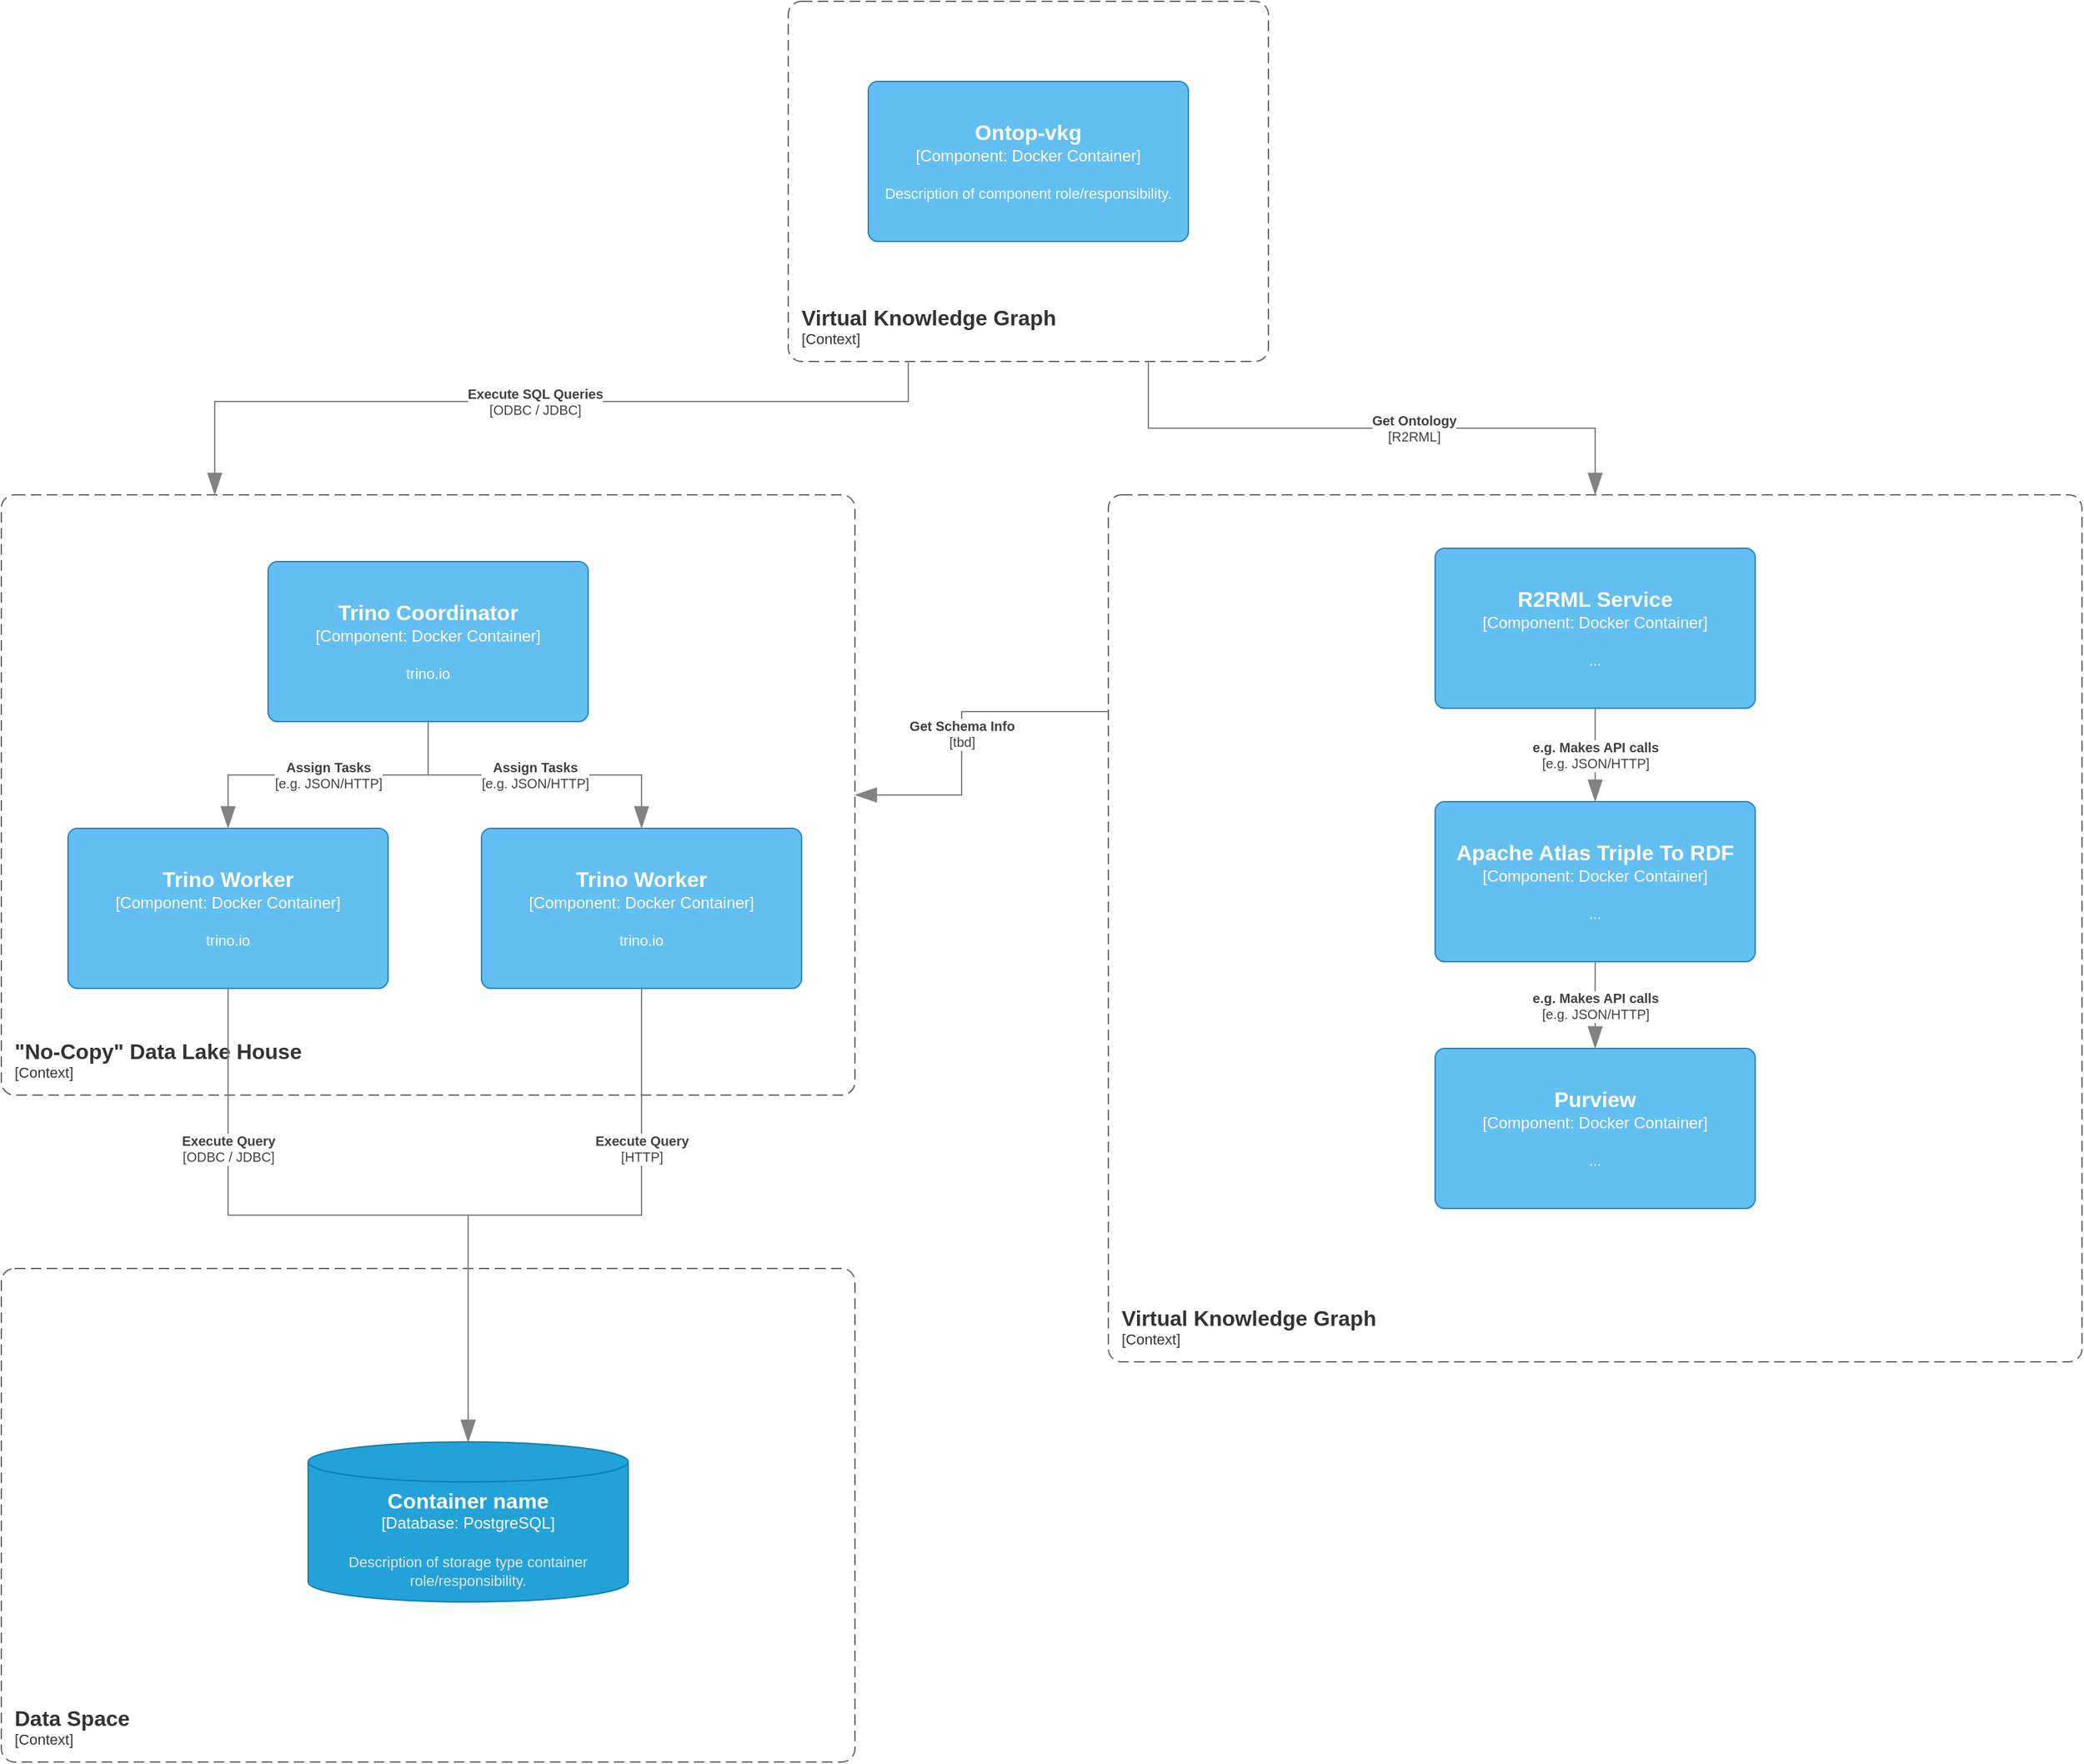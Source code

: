 <mxfile version="20.7.4" type="device" pages="2"><diagram id="5GN7uV9F2RhQoeVSGzYa" name="Logical"><mxGraphModel dx="2507" dy="1807" grid="1" gridSize="10" guides="1" tooltips="1" connect="1" arrows="1" fold="1" page="0" pageScale="1" pageWidth="827" pageHeight="1169" math="0" shadow="0"><root><mxCell id="0"/><mxCell id="1" parent="0"/><object placeholders="1" c4Name="Virtual Knowledge Graph" c4Type="ContainerScopeBoundary" c4Application="Context" label="&lt;font style=&quot;font-size: 16px&quot;&gt;&lt;b&gt;&lt;div style=&quot;text-align: left&quot;&gt;%c4Name%&lt;/div&gt;&lt;/b&gt;&lt;/font&gt;&lt;div style=&quot;text-align: left&quot;&gt;[%c4Application%]&lt;/div&gt;" id="nrZjVoUzsrjp1LHVoOgO-1"><mxCell style="rounded=1;fontSize=11;whiteSpace=wrap;html=1;dashed=1;arcSize=20;fillColor=none;strokeColor=#666666;fontColor=#333333;labelBackgroundColor=none;align=left;verticalAlign=bottom;labelBorderColor=none;spacingTop=0;spacing=10;dashPattern=8 4;metaEdit=1;rotatable=0;perimeter=rectanglePerimeter;noLabel=0;labelPadding=0;allowArrows=1;connectable=1;expand=0;recursiveResize=0;editable=1;pointerEvents=0;absoluteArcSize=1;" parent="1" vertex="1"><mxGeometry x="270" y="-20" width="360" height="270" as="geometry"/></mxCell></object><object placeholders="1" c4Name="&quot;No-Copy&quot; Data Lake House" c4Type="ContainerScopeBoundary" c4Application="Context" label="&lt;font style=&quot;font-size: 16px&quot;&gt;&lt;b&gt;&lt;div style=&quot;text-align: left&quot;&gt;%c4Name%&lt;/div&gt;&lt;/b&gt;&lt;/font&gt;&lt;div style=&quot;text-align: left&quot;&gt;[%c4Application%]&lt;/div&gt;" id="nrZjVoUzsrjp1LHVoOgO-3"><mxCell style="rounded=1;fontSize=11;whiteSpace=wrap;html=1;dashed=1;arcSize=20;fillColor=none;strokeColor=#666666;fontColor=#333333;labelBackgroundColor=none;align=left;verticalAlign=bottom;labelBorderColor=none;spacingTop=0;spacing=10;dashPattern=8 4;metaEdit=1;rotatable=0;perimeter=rectanglePerimeter;noLabel=0;labelPadding=0;allowArrows=1;connectable=1;expand=0;recursiveResize=0;editable=1;pointerEvents=0;absoluteArcSize=1;" parent="1" vertex="1"><mxGeometry x="-320" y="350" width="640" height="450" as="geometry"/></mxCell></object><object placeholders="1" c4Type="Relationship" c4Technology="ODBC / JDBC" c4Description="Execute SQL Queries" label="&lt;div style=&quot;text-align: left&quot;&gt;&lt;div style=&quot;text-align: center&quot;&gt;&lt;b&gt;%c4Description%&lt;/b&gt;&lt;/div&gt;&lt;div style=&quot;text-align: center&quot;&gt;[%c4Technology%]&lt;/div&gt;&lt;/div&gt;" id="nrZjVoUzsrjp1LHVoOgO-5"><mxCell style="endArrow=blockThin;html=1;fontSize=10;fontColor=#404040;strokeWidth=1;endFill=1;strokeColor=#828282;elbow=vertical;metaEdit=1;endSize=14;startSize=14;jumpStyle=arc;jumpSize=16;rounded=0;edgeStyle=orthogonalEdgeStyle;exitX=0.25;exitY=1;exitDx=0;exitDy=0;entryX=0.25;entryY=0;entryDx=0;entryDy=0;" parent="1" source="nrZjVoUzsrjp1LHVoOgO-1" target="nrZjVoUzsrjp1LHVoOgO-3" edge="1"><mxGeometry width="240" relative="1" as="geometry"><mxPoint x="230" y="310" as="sourcePoint"/><mxPoint x="470" y="310" as="targetPoint"/><Array as="points"><mxPoint x="360" y="280"/><mxPoint x="-160" y="280"/></Array></mxGeometry></mxCell></object><object placeholders="1" c4Name="Virtual Knowledge Graph" c4Type="ContainerScopeBoundary" c4Application="Context" label="&lt;font style=&quot;font-size: 16px&quot;&gt;&lt;b&gt;&lt;div style=&quot;text-align: left&quot;&gt;%c4Name%&lt;/div&gt;&lt;/b&gt;&lt;/font&gt;&lt;div style=&quot;text-align: left&quot;&gt;[%c4Application%]&lt;/div&gt;" id="nrZjVoUzsrjp1LHVoOgO-6"><mxCell style="rounded=1;fontSize=11;whiteSpace=wrap;html=1;dashed=1;arcSize=20;fillColor=none;strokeColor=#666666;fontColor=#333333;labelBackgroundColor=none;align=left;verticalAlign=bottom;labelBorderColor=none;spacingTop=0;spacing=10;dashPattern=8 4;metaEdit=1;rotatable=0;perimeter=rectanglePerimeter;noLabel=0;labelPadding=0;allowArrows=1;connectable=1;expand=0;recursiveResize=0;editable=1;pointerEvents=0;absoluteArcSize=1;" parent="1" vertex="1"><mxGeometry x="510" y="350" width="730" height="650" as="geometry"/></mxCell></object><object placeholders="1" c4Type="Relationship" c4Technology="R2RML" c4Description="Get Ontology" label="&lt;div style=&quot;text-align: left&quot;&gt;&lt;div style=&quot;text-align: center&quot;&gt;&lt;b&gt;%c4Description%&lt;/b&gt;&lt;/div&gt;&lt;div style=&quot;text-align: center&quot;&gt;[%c4Technology%]&lt;/div&gt;&lt;/div&gt;" id="nrZjVoUzsrjp1LHVoOgO-8"><mxCell style="endArrow=blockThin;html=1;fontSize=10;fontColor=#404040;strokeWidth=1;endFill=1;strokeColor=#828282;elbow=vertical;metaEdit=1;endSize=14;startSize=14;jumpStyle=arc;jumpSize=16;rounded=0;edgeStyle=orthogonalEdgeStyle;exitX=0.75;exitY=1;exitDx=0;exitDy=0;entryX=0.5;entryY=0;entryDx=0;entryDy=0;" parent="1" source="nrZjVoUzsrjp1LHVoOgO-1" target="nrZjVoUzsrjp1LHVoOgO-6" edge="1"><mxGeometry x="0.143" width="240" relative="1" as="geometry"><mxPoint x="660" y="260" as="sourcePoint"/><mxPoint x="900" y="260" as="targetPoint"/><mxPoint as="offset"/></mxGeometry></mxCell></object><object placeholders="1" c4Type="Relationship" c4Technology="tbd" c4Description="Get Schema Info" label="&lt;div style=&quot;text-align: left&quot;&gt;&lt;div style=&quot;text-align: center&quot;&gt;&lt;b&gt;%c4Description%&lt;/b&gt;&lt;/div&gt;&lt;div style=&quot;text-align: center&quot;&gt;[%c4Technology%]&lt;/div&gt;&lt;/div&gt;" id="nrZjVoUzsrjp1LHVoOgO-9"><mxCell style="endArrow=blockThin;html=1;fontSize=10;fontColor=#404040;strokeWidth=1;endFill=1;strokeColor=#828282;elbow=vertical;metaEdit=1;endSize=14;startSize=14;jumpStyle=arc;jumpSize=16;rounded=0;edgeStyle=orthogonalEdgeStyle;exitX=0;exitY=0.25;exitDx=0;exitDy=0;entryX=1;entryY=0.5;entryDx=0;entryDy=0;" parent="1" source="nrZjVoUzsrjp1LHVoOgO-6" target="nrZjVoUzsrjp1LHVoOgO-3" edge="1"><mxGeometry width="240" relative="1" as="geometry"><mxPoint x="320" y="420" as="sourcePoint"/><mxPoint x="560" y="420" as="targetPoint"/><Array as="points"><mxPoint x="400" y="513"/><mxPoint x="400" y="575"/></Array></mxGeometry></mxCell></object><object placeholders="1" c4Name="Ontop-vkg" c4Type="Component" c4Technology="Docker Container" c4Description="Description of component role/responsibility." label="&lt;font style=&quot;font-size: 16px&quot;&gt;&lt;b&gt;%c4Name%&lt;/b&gt;&lt;/font&gt;&lt;div&gt;[%c4Type%: %c4Technology%]&lt;/div&gt;&lt;br&gt;&lt;div&gt;&lt;font style=&quot;font-size: 11px&quot;&gt;%c4Description%&lt;/font&gt;&lt;/div&gt;" id="nrZjVoUzsrjp1LHVoOgO-10"><mxCell style="rounded=1;whiteSpace=wrap;html=1;labelBackgroundColor=none;fillColor=#63BEF2;fontColor=#ffffff;align=center;arcSize=6;strokeColor=#2086C9;metaEdit=1;resizable=0;points=[[0.25,0,0],[0.5,0,0],[0.75,0,0],[1,0.25,0],[1,0.5,0],[1,0.75,0],[0.75,1,0],[0.5,1,0],[0.25,1,0],[0,0.75,0],[0,0.5,0],[0,0.25,0]];" parent="1" vertex="1"><mxGeometry x="330" y="40" width="240" height="120" as="geometry"/></mxCell></object><object placeholders="1" c4Name="Trino Coordinator" c4Type="Component" c4Technology="Docker Container" c4Description="trino.io" label="&lt;font style=&quot;font-size: 16px&quot;&gt;&lt;b&gt;%c4Name%&lt;/b&gt;&lt;/font&gt;&lt;div&gt;[%c4Type%: %c4Technology%]&lt;/div&gt;&lt;br&gt;&lt;div&gt;&lt;font style=&quot;font-size: 11px&quot;&gt;%c4Description%&lt;/font&gt;&lt;/div&gt;" id="nrZjVoUzsrjp1LHVoOgO-11"><mxCell style="rounded=1;whiteSpace=wrap;html=1;labelBackgroundColor=none;fillColor=#63BEF2;fontColor=#ffffff;align=center;arcSize=6;strokeColor=#2086C9;metaEdit=1;resizable=0;points=[[0.25,0,0],[0.5,0,0],[0.75,0,0],[1,0.25,0],[1,0.5,0],[1,0.75,0],[0.75,1,0],[0.5,1,0],[0.25,1,0],[0,0.75,0],[0,0.5,0],[0,0.25,0]];" parent="1" vertex="1"><mxGeometry x="-120" y="400" width="240" height="120" as="geometry"/></mxCell></object><object placeholders="1" c4Name="Data Space" c4Type="ContainerScopeBoundary" c4Application="Context" label="&lt;font style=&quot;font-size: 16px&quot;&gt;&lt;b&gt;&lt;div style=&quot;text-align: left&quot;&gt;%c4Name%&lt;/div&gt;&lt;/b&gt;&lt;/font&gt;&lt;div style=&quot;text-align: left&quot;&gt;[%c4Application%]&lt;/div&gt;" id="nrZjVoUzsrjp1LHVoOgO-12"><mxCell style="rounded=1;fontSize=11;whiteSpace=wrap;html=1;dashed=1;arcSize=20;fillColor=none;strokeColor=#666666;fontColor=#333333;labelBackgroundColor=none;align=left;verticalAlign=bottom;labelBorderColor=none;spacingTop=0;spacing=10;dashPattern=8 4;metaEdit=1;rotatable=0;perimeter=rectanglePerimeter;noLabel=0;labelPadding=0;allowArrows=1;connectable=1;expand=0;recursiveResize=0;editable=1;pointerEvents=0;absoluteArcSize=1;" parent="1" vertex="1"><mxGeometry x="-320" y="930" width="640" height="370" as="geometry"/></mxCell></object><object placeholders="1" c4Type="Relationship" c4Technology="ODBC / JDBC" c4Description="Execute Query" label="&lt;div style=&quot;text-align: left&quot;&gt;&lt;div style=&quot;text-align: center&quot;&gt;&lt;b&gt;%c4Description%&lt;/b&gt;&lt;/div&gt;&lt;div style=&quot;text-align: center&quot;&gt;[%c4Technology%]&lt;/div&gt;&lt;/div&gt;" id="nrZjVoUzsrjp1LHVoOgO-15"><mxCell style="endArrow=blockThin;html=1;fontSize=10;fontColor=#404040;strokeWidth=1;endFill=1;strokeColor=#828282;elbow=vertical;metaEdit=1;endSize=14;startSize=14;jumpStyle=arc;jumpSize=16;rounded=0;edgeStyle=orthogonalEdgeStyle;entryX=0.5;entryY=0;entryDx=0;entryDy=0;entryPerimeter=0;" parent="1" source="Uy0s-S5QaO0d5QwEgt6S-1" target="vXnSaYuNn6h2_q9d64SD-1" edge="1"><mxGeometry x="-0.538" width="240" relative="1" as="geometry"><mxPoint x="-370" y="850" as="sourcePoint"/><mxPoint x="-130" y="850" as="targetPoint"/><Array as="points"/><mxPoint as="offset"/></mxGeometry></mxCell></object><object placeholders="1" c4Type="Relationship" c4Technology="HTTP" c4Description="Execute Query" label="&lt;div style=&quot;text-align: left&quot;&gt;&lt;div style=&quot;text-align: center&quot;&gt;&lt;b&gt;%c4Description%&lt;/b&gt;&lt;/div&gt;&lt;div style=&quot;text-align: center&quot;&gt;[%c4Technology%]&lt;/div&gt;&lt;/div&gt;" id="nrZjVoUzsrjp1LHVoOgO-16"><mxCell style="endArrow=blockThin;html=1;fontSize=10;fontColor=#404040;strokeWidth=1;endFill=1;strokeColor=#828282;elbow=vertical;metaEdit=1;endSize=14;startSize=14;jumpStyle=arc;jumpSize=16;rounded=0;edgeStyle=orthogonalEdgeStyle;" parent="1" source="Uy0s-S5QaO0d5QwEgt6S-2" target="vXnSaYuNn6h2_q9d64SD-1" edge="1"><mxGeometry x="-0.489" width="240" relative="1" as="geometry"><mxPoint x="140" y="840" as="sourcePoint"/><mxPoint x="140" y="960" as="targetPoint"/><Array as="points"/><mxPoint as="offset"/></mxGeometry></mxCell></object><object placeholders="1" c4Name="Purview" c4Type="Component" c4Technology="Docker Container" c4Description="..." label="&lt;font style=&quot;font-size: 16px&quot;&gt;&lt;b&gt;%c4Name%&lt;/b&gt;&lt;/font&gt;&lt;div&gt;[%c4Type%: %c4Technology%]&lt;/div&gt;&lt;br&gt;&lt;div&gt;&lt;font style=&quot;font-size: 11px&quot;&gt;%c4Description%&lt;/font&gt;&lt;/div&gt;" id="7sb_md2is3TfaJXvRF8L-1"><mxCell style="rounded=1;whiteSpace=wrap;html=1;labelBackgroundColor=none;fillColor=#63BEF2;fontColor=#ffffff;align=center;arcSize=6;strokeColor=#2086C9;metaEdit=1;resizable=0;points=[[0.25,0,0],[0.5,0,0],[0.75,0,0],[1,0.25,0],[1,0.5,0],[1,0.75,0],[0.75,1,0],[0.5,1,0],[0.25,1,0],[0,0.75,0],[0,0.5,0],[0,0.25,0]];" parent="1" vertex="1"><mxGeometry x="755" y="765" width="240" height="120" as="geometry"/></mxCell></object><object placeholders="1" c4Name="Apache Atlas Triple To RDF" c4Type="Component" c4Technology="Docker Container" c4Description="..." label="&lt;font style=&quot;font-size: 16px&quot;&gt;&lt;b&gt;%c4Name%&lt;/b&gt;&lt;/font&gt;&lt;div&gt;[%c4Type%: %c4Technology%]&lt;/div&gt;&lt;br&gt;&lt;div&gt;&lt;font style=&quot;font-size: 11px&quot;&gt;%c4Description%&lt;/font&gt;&lt;/div&gt;" id="7sb_md2is3TfaJXvRF8L-2"><mxCell style="rounded=1;whiteSpace=wrap;html=1;labelBackgroundColor=none;fillColor=#63BEF2;fontColor=#ffffff;align=center;arcSize=6;strokeColor=#2086C9;metaEdit=1;resizable=0;points=[[0.25,0,0],[0.5,0,0],[0.75,0,0],[1,0.25,0],[1,0.5,0],[1,0.75,0],[0.75,1,0],[0.5,1,0],[0.25,1,0],[0,0.75,0],[0,0.5,0],[0,0.25,0]];" parent="1" vertex="1"><mxGeometry x="755" y="580" width="240" height="120" as="geometry"/></mxCell></object><object placeholders="1" c4Type="Relationship" c4Technology="e.g. JSON/HTTP" c4Description="e.g. Makes API calls" label="&lt;div style=&quot;text-align: left&quot;&gt;&lt;div style=&quot;text-align: center&quot;&gt;&lt;b&gt;%c4Description%&lt;/b&gt;&lt;/div&gt;&lt;div style=&quot;text-align: center&quot;&gt;[%c4Technology%]&lt;/div&gt;&lt;/div&gt;" id="7sb_md2is3TfaJXvRF8L-3"><mxCell style="endArrow=blockThin;html=1;fontSize=10;fontColor=#404040;strokeWidth=1;endFill=1;strokeColor=#828282;elbow=vertical;metaEdit=1;endSize=14;startSize=14;jumpStyle=arc;jumpSize=16;rounded=0;edgeStyle=orthogonalEdgeStyle;" parent="1" source="7sb_md2is3TfaJXvRF8L-2" target="7sb_md2is3TfaJXvRF8L-1" edge="1"><mxGeometry width="240" relative="1" as="geometry"><mxPoint x="620" y="892.5" as="sourcePoint"/><mxPoint x="860" y="892.5" as="targetPoint"/></mxGeometry></mxCell></object><object placeholders="1" c4Type="Container name" c4Container="Database" c4Technology="PostgreSQL" c4Description="Description of storage type container role/responsibility." label="&lt;font style=&quot;font-size: 16px&quot;&gt;&lt;b&gt;%c4Type%&lt;/b&gt;&lt;/font&gt;&lt;div&gt;[%c4Container%:&amp;nbsp;%c4Technology%]&lt;/div&gt;&lt;br&gt;&lt;div&gt;&lt;font style=&quot;font-size: 11px&quot;&gt;&lt;font color=&quot;#E6E6E6&quot;&gt;%c4Description%&lt;/font&gt;&lt;/div&gt;" id="vXnSaYuNn6h2_q9d64SD-1"><mxCell style="shape=cylinder3;size=15;whiteSpace=wrap;html=1;boundedLbl=1;rounded=0;labelBackgroundColor=none;fillColor=#23A2D9;fontSize=12;fontColor=#ffffff;align=center;strokeColor=#0E7DAD;metaEdit=1;points=[[0.5,0,0],[1,0.25,0],[1,0.5,0],[1,0.75,0],[0.5,1,0],[0,0.75,0],[0,0.5,0],[0,0.25,0]];resizable=0;" parent="1" vertex="1"><mxGeometry x="-90" y="1060" width="240" height="120" as="geometry"/></mxCell></object><object placeholders="1" c4Name="R2RML Service" c4Type="Component" c4Technology="Docker Container" c4Description="..." label="&lt;font style=&quot;font-size: 16px&quot;&gt;&lt;b&gt;%c4Name%&lt;/b&gt;&lt;/font&gt;&lt;div&gt;[%c4Type%: %c4Technology%]&lt;/div&gt;&lt;br&gt;&lt;div&gt;&lt;font style=&quot;font-size: 11px&quot;&gt;%c4Description%&lt;/font&gt;&lt;/div&gt;" id="vXnSaYuNn6h2_q9d64SD-3"><mxCell style="rounded=1;whiteSpace=wrap;html=1;labelBackgroundColor=none;fillColor=#63BEF2;fontColor=#ffffff;align=center;arcSize=6;strokeColor=#2086C9;metaEdit=1;resizable=0;points=[[0.25,0,0],[0.5,0,0],[0.75,0,0],[1,0.25,0],[1,0.5,0],[1,0.75,0],[0.75,1,0],[0.5,1,0],[0.25,1,0],[0,0.75,0],[0,0.5,0],[0,0.25,0]];" parent="1" vertex="1"><mxGeometry x="755" y="390" width="240" height="120" as="geometry"/></mxCell></object><object placeholders="1" c4Type="Relationship" c4Technology="e.g. JSON/HTTP" c4Description="e.g. Makes API calls" label="&lt;div style=&quot;text-align: left&quot;&gt;&lt;div style=&quot;text-align: center&quot;&gt;&lt;b&gt;%c4Description%&lt;/b&gt;&lt;/div&gt;&lt;div style=&quot;text-align: center&quot;&gt;[%c4Technology%]&lt;/div&gt;&lt;/div&gt;" id="vXnSaYuNn6h2_q9d64SD-5"><mxCell style="endArrow=blockThin;html=1;fontSize=10;fontColor=#404040;strokeWidth=1;endFill=1;strokeColor=#828282;elbow=vertical;metaEdit=1;endSize=14;startSize=14;jumpStyle=arc;jumpSize=16;rounded=0;edgeStyle=orthogonalEdgeStyle;" parent="1" source="vXnSaYuNn6h2_q9d64SD-3" target="7sb_md2is3TfaJXvRF8L-2" edge="1"><mxGeometry width="240" relative="1" as="geometry"><mxPoint x="1150" y="610" as="sourcePoint"/><mxPoint x="1390" y="610" as="targetPoint"/></mxGeometry></mxCell></object><object placeholders="1" c4Name="Trino Worker" c4Type="Component" c4Technology="Docker Container" c4Description="trino.io" label="&lt;font style=&quot;font-size: 16px&quot;&gt;&lt;b&gt;%c4Name%&lt;/b&gt;&lt;/font&gt;&lt;div&gt;[%c4Type%: %c4Technology%]&lt;/div&gt;&lt;br&gt;&lt;div&gt;&lt;font style=&quot;font-size: 11px&quot;&gt;%c4Description%&lt;/font&gt;&lt;/div&gt;" id="Uy0s-S5QaO0d5QwEgt6S-1"><mxCell style="rounded=1;whiteSpace=wrap;html=1;labelBackgroundColor=none;fillColor=#63BEF2;fontColor=#ffffff;align=center;arcSize=6;strokeColor=#2086C9;metaEdit=1;resizable=0;points=[[0.25,0,0],[0.5,0,0],[0.75,0,0],[1,0.25,0],[1,0.5,0],[1,0.75,0],[0.75,1,0],[0.5,1,0],[0.25,1,0],[0,0.75,0],[0,0.5,0],[0,0.25,0]];" vertex="1" parent="1"><mxGeometry x="-270" y="600" width="240" height="120" as="geometry"/></mxCell></object><object placeholders="1" c4Name="Trino Worker" c4Type="Component" c4Technology="Docker Container" c4Description="trino.io" label="&lt;font style=&quot;font-size: 16px&quot;&gt;&lt;b&gt;%c4Name%&lt;/b&gt;&lt;/font&gt;&lt;div&gt;[%c4Type%: %c4Technology%]&lt;/div&gt;&lt;br&gt;&lt;div&gt;&lt;font style=&quot;font-size: 11px&quot;&gt;%c4Description%&lt;/font&gt;&lt;/div&gt;" id="Uy0s-S5QaO0d5QwEgt6S-2"><mxCell style="rounded=1;whiteSpace=wrap;html=1;labelBackgroundColor=none;fillColor=#63BEF2;fontColor=#ffffff;align=center;arcSize=6;strokeColor=#2086C9;metaEdit=1;resizable=0;points=[[0.25,0,0],[0.5,0,0],[0.75,0,0],[1,0.25,0],[1,0.5,0],[1,0.75,0],[0.75,1,0],[0.5,1,0],[0.25,1,0],[0,0.75,0],[0,0.5,0],[0,0.25,0]];" vertex="1" parent="1"><mxGeometry x="40" y="600" width="240" height="120" as="geometry"/></mxCell></object><object placeholders="1" c4Type="Relationship" c4Technology="e.g. JSON/HTTP" c4Description="Assign Tasks" label="&lt;div style=&quot;text-align: left&quot;&gt;&lt;div style=&quot;text-align: center&quot;&gt;&lt;b&gt;%c4Description%&lt;/b&gt;&lt;/div&gt;&lt;div style=&quot;text-align: center&quot;&gt;[%c4Technology%]&lt;/div&gt;&lt;/div&gt;" id="Uy0s-S5QaO0d5QwEgt6S-3"><mxCell style="endArrow=blockThin;html=1;fontSize=10;fontColor=#404040;strokeWidth=1;endFill=1;strokeColor=#828282;elbow=vertical;metaEdit=1;endSize=14;startSize=14;jumpStyle=arc;jumpSize=16;rounded=0;edgeStyle=orthogonalEdgeStyle;" edge="1" parent="1" source="nrZjVoUzsrjp1LHVoOgO-11" target="Uy0s-S5QaO0d5QwEgt6S-1"><mxGeometry width="240" relative="1" as="geometry"><mxPoint x="-540" y="870" as="sourcePoint"/><mxPoint x="-300" y="870" as="targetPoint"/></mxGeometry></mxCell></object><object placeholders="1" c4Type="Relationship" c4Technology="e.g. JSON/HTTP" c4Description="Assign Tasks" label="&lt;div style=&quot;text-align: left&quot;&gt;&lt;div style=&quot;text-align: center&quot;&gt;&lt;b&gt;%c4Description%&lt;/b&gt;&lt;/div&gt;&lt;div style=&quot;text-align: center&quot;&gt;[%c4Technology%]&lt;/div&gt;&lt;/div&gt;" id="Uy0s-S5QaO0d5QwEgt6S-5"><mxCell style="endArrow=blockThin;html=1;fontSize=10;fontColor=#404040;strokeWidth=1;endFill=1;strokeColor=#828282;elbow=vertical;metaEdit=1;endSize=14;startSize=14;jumpStyle=arc;jumpSize=16;rounded=0;edgeStyle=orthogonalEdgeStyle;" edge="1" parent="1" source="nrZjVoUzsrjp1LHVoOgO-11" target="Uy0s-S5QaO0d5QwEgt6S-2"><mxGeometry width="240" relative="1" as="geometry"><mxPoint x="10.0" y="530" as="sourcePoint"/><mxPoint x="-140.0" y="610" as="targetPoint"/></mxGeometry></mxCell></object></root></mxGraphModel></diagram><diagram name="Deployment" id="1xcr-moC8VLiWdfukGd1"><mxGraphModel dx="3869" dy="1515" grid="1" gridSize="10" guides="1" tooltips="1" connect="1" arrows="1" fold="1" page="0" pageScale="1" pageWidth="827" pageHeight="1169" math="0" shadow="0"><root><mxCell id="ydlwZaZ1SJNtzOXD7QBp-0"/><mxCell id="ydlwZaZ1SJNtzOXD7QBp-1" parent="ydlwZaZ1SJNtzOXD7QBp-0"/><object placeholders="1" c4Name="Azure Resource Group" c4Type="ContainerScopeBoundary" c4Application="Azure Subscription" label="&lt;font style=&quot;font-size: 16px&quot;&gt;&lt;b&gt;&lt;div style=&quot;text-align: left&quot;&gt;%c4Name%&lt;/div&gt;&lt;/b&gt;&lt;/font&gt;&lt;div style=&quot;text-align: left&quot;&gt;[%c4Application%]&lt;/div&gt;" id="NbXOX2Dizxm_188PsbuW-26"><mxCell style="rounded=1;fontSize=11;whiteSpace=wrap;html=1;dashed=1;arcSize=20;fillColor=none;strokeColor=#666666;fontColor=#333333;labelBackgroundColor=none;align=left;verticalAlign=bottom;labelBorderColor=none;spacingTop=0;spacing=10;dashPattern=8 4;metaEdit=1;rotatable=0;perimeter=rectanglePerimeter;noLabel=0;labelPadding=0;allowArrows=0;connectable=0;expand=0;recursiveResize=0;editable=1;pointerEvents=0;absoluteArcSize=1;points=[[0.25,0,0],[0.5,0,0],[0.75,0,0],[1,0.25,0],[1,0.5,0],[1,0.75,0],[0.75,1,0],[0.5,1,0],[0.25,1,0],[0,0.75,0],[0,0.5,0],[0,0.25,0]];" vertex="1" parent="ydlwZaZ1SJNtzOXD7QBp-1"><mxGeometry x="-420" y="210" width="860" height="1110" as="geometry"/></mxCell></object><object placeholders="1" c4Name="Azure Container Apps Env" c4Type="ContainerScopeBoundary" c4Application="Container" label="&lt;font style=&quot;font-size: 16px&quot;&gt;&lt;b&gt;&lt;div style=&quot;text-align: left&quot;&gt;%c4Name%&lt;/div&gt;&lt;/b&gt;&lt;/font&gt;&lt;div style=&quot;text-align: left&quot;&gt;[%c4Application%]&lt;/div&gt;" id="mSY7xXU9ObushVGtl5bm-0"><mxCell style="rounded=1;fontSize=11;whiteSpace=wrap;html=1;dashed=1;arcSize=20;fillColor=#ffe6cc;strokeColor=#d79b00;labelBackgroundColor=none;align=left;verticalAlign=bottom;labelBorderColor=none;spacingTop=0;spacing=10;dashPattern=8 4;metaEdit=1;rotatable=0;perimeter=rectanglePerimeter;noLabel=0;labelPadding=0;allowArrows=0;connectable=1;expand=0;recursiveResize=0;editable=1;pointerEvents=0;absoluteArcSize=1;points=[[0.25,0,0],[0.5,0,0],[0.75,0,0],[1,0.25,0],[1,0.5,0],[1,0.75,0],[0.75,1,0],[0.5,1,0],[0.25,1,0],[0,0.75,0],[0,0.5,0],[0,0.25,0]];" parent="ydlwZaZ1SJNtzOXD7QBp-1" vertex="1"><mxGeometry x="-390" y="240" width="800" height="590" as="geometry"/></mxCell></object><object placeholders="1" c4Name="Azure Container Registry" c4Type="ContainerScopeBoundary" c4Application="Container" label="&lt;font style=&quot;font-size: 16px&quot;&gt;&lt;b&gt;&lt;div style=&quot;text-align: left&quot;&gt;%c4Name%&lt;/div&gt;&lt;/b&gt;&lt;/font&gt;&lt;div style=&quot;text-align: left&quot;&gt;[%c4Application%]&lt;/div&gt;" id="mSY7xXU9ObushVGtl5bm-1"><mxCell style="rounded=1;fontSize=11;whiteSpace=wrap;html=1;dashed=1;arcSize=20;fillColor=#ffe6cc;strokeColor=#d79b00;labelBackgroundColor=none;align=left;verticalAlign=bottom;labelBorderColor=none;spacingTop=0;spacing=10;dashPattern=8 4;metaEdit=1;rotatable=0;perimeter=rectanglePerimeter;noLabel=0;labelPadding=0;allowArrows=0;connectable=1;expand=0;recursiveResize=0;editable=1;pointerEvents=0;absoluteArcSize=1;points=[[0.25,0,0],[0.5,0,0],[0.75,0,0],[1,0.25,0],[1,0.5,0],[1,0.75,0],[0.75,1,0],[0.5,1,0],[0.25,1,0],[0,0.75,0],[0,0.5,0],[0,0.25,0]];" parent="ydlwZaZ1SJNtzOXD7QBp-1" vertex="1"><mxGeometry x="-950" y="240" width="370" height="280" as="geometry"/></mxCell></object><object placeholders="1" c4Name="Developer Machine" c4Type="ContainerScopeBoundary" c4Application="Container" label="&lt;font style=&quot;font-size: 16px&quot;&gt;&lt;b&gt;&lt;div style=&quot;text-align: left&quot;&gt;%c4Name%&lt;/div&gt;&lt;/b&gt;&lt;/font&gt;&lt;div style=&quot;text-align: left&quot;&gt;[%c4Application%]&lt;/div&gt;" id="mSY7xXU9ObushVGtl5bm-2"><mxCell style="rounded=1;fontSize=11;whiteSpace=wrap;html=1;dashed=1;arcSize=20;fillColor=#ffe6cc;strokeColor=#d79b00;labelBackgroundColor=none;align=left;verticalAlign=bottom;labelBorderColor=none;spacingTop=0;spacing=10;dashPattern=8 4;metaEdit=1;rotatable=0;perimeter=rectanglePerimeter;noLabel=0;labelPadding=0;allowArrows=0;connectable=1;expand=0;recursiveResize=0;editable=1;pointerEvents=0;absoluteArcSize=1;points=[[0.25,0,0],[0.5,0,0],[0.75,0,0],[1,0.25,0],[1,0.5,0],[1,0.75,0],[0.75,1,0],[0.5,1,0],[0.25,1,0],[0,0.75,0],[0,0.5,0],[0,0.25,0]];" parent="ydlwZaZ1SJNtzOXD7QBp-1" vertex="1"><mxGeometry x="-950" y="620" width="370" height="280" as="geometry"/></mxCell></object><object placeholders="1" c4Name="Docker Hub" c4Type="ContainerScopeBoundary" c4Application="Container" label="&lt;font style=&quot;font-size: 16px&quot;&gt;&lt;b&gt;&lt;div style=&quot;text-align: left&quot;&gt;%c4Name%&lt;/div&gt;&lt;/b&gt;&lt;/font&gt;&lt;div style=&quot;text-align: left&quot;&gt;[%c4Application%]&lt;/div&gt;" id="mSY7xXU9ObushVGtl5bm-3"><mxCell style="rounded=1;fontSize=11;whiteSpace=wrap;html=1;dashed=1;arcSize=20;fillColor=#ffe6cc;strokeColor=#d79b00;labelBackgroundColor=none;align=left;verticalAlign=bottom;labelBorderColor=none;spacingTop=0;spacing=10;dashPattern=8 4;metaEdit=1;rotatable=0;perimeter=rectanglePerimeter;noLabel=0;labelPadding=0;allowArrows=0;connectable=1;expand=0;recursiveResize=0;editable=1;pointerEvents=0;absoluteArcSize=1;" parent="ydlwZaZ1SJNtzOXD7QBp-1" vertex="1"><mxGeometry x="-1550" y="240" width="370" height="280" as="geometry"/></mxCell></object><object placeholders="1" c4Type="Relationship" c4Technology="e.g. JSON/HTTP" c4Description="Get Images" label="&lt;div style=&quot;text-align: left&quot;&gt;&lt;div style=&quot;text-align: center&quot;&gt;&lt;b&gt;%c4Description%&lt;/b&gt;&lt;/div&gt;&lt;div style=&quot;text-align: center&quot;&gt;[%c4Technology%]&lt;/div&gt;&lt;/div&gt;" id="mSY7xXU9ObushVGtl5bm-4"><mxCell style="endArrow=blockThin;html=1;fontSize=10;fontColor=#404040;strokeWidth=1;endFill=1;strokeColor=#828282;elbow=vertical;metaEdit=1;endSize=14;startSize=14;jumpStyle=arc;jumpSize=16;rounded=0;edgeStyle=orthogonalEdgeStyle;" parent="ydlwZaZ1SJNtzOXD7QBp-1" source="mSY7xXU9ObushVGtl5bm-2" target="mSY7xXU9ObushVGtl5bm-3" edge="1"><mxGeometry width="240" relative="1" as="geometry"><mxPoint x="-1260" y="440" as="sourcePoint"/><mxPoint x="-1020" y="440" as="targetPoint"/><Array as="points"><mxPoint x="-1050" y="690"/><mxPoint x="-1050" y="380"/></Array></mxGeometry></mxCell></object><object placeholders="1" c4Type="Relationship" c4Technology="CLI" c4Description="Clone Repo" label="&lt;div style=&quot;text-align: left&quot;&gt;&lt;div style=&quot;text-align: center&quot;&gt;&lt;b&gt;%c4Description%&lt;/b&gt;&lt;/div&gt;&lt;div style=&quot;text-align: center&quot;&gt;[%c4Technology%]&lt;/div&gt;&lt;/div&gt;" id="mSY7xXU9ObushVGtl5bm-5"><mxCell style="endArrow=blockThin;html=1;fontSize=10;fontColor=#404040;strokeWidth=1;endFill=1;strokeColor=#828282;elbow=vertical;metaEdit=1;endSize=14;startSize=14;jumpStyle=arc;jumpSize=16;rounded=0;edgeStyle=orthogonalEdgeStyle;" parent="ydlwZaZ1SJNtzOXD7QBp-1" target="mSY7xXU9ObushVGtl5bm-2" edge="1"><mxGeometry width="240" relative="1" as="geometry"><mxPoint x="-890" y="1080" as="sourcePoint"/><mxPoint x="-690" y="1140" as="targetPoint"/><Array as="points"><mxPoint x="-890" y="1000"/><mxPoint x="-890" y="1000"/></Array></mxGeometry></mxCell></object><object placeholders="1" c4Type="Relationship" c4Technology="e.g. JSON/HTTP" c4Description="Publish custom images" label="&lt;div style=&quot;text-align: left&quot;&gt;&lt;div style=&quot;text-align: center&quot;&gt;&lt;b&gt;%c4Description%&lt;/b&gt;&lt;/div&gt;&lt;div style=&quot;text-align: center&quot;&gt;[%c4Technology%]&lt;/div&gt;&lt;/div&gt;" id="_lwryObH8MAC5eOeOXMO-1"><mxCell style="endArrow=blockThin;html=1;fontSize=10;fontColor=#404040;strokeWidth=1;endFill=1;strokeColor=#828282;elbow=vertical;metaEdit=1;endSize=14;startSize=14;jumpStyle=arc;jumpSize=16;rounded=0;edgeStyle=orthogonalEdgeStyle;" parent="ydlwZaZ1SJNtzOXD7QBp-1" source="mSY7xXU9ObushVGtl5bm-2" target="mSY7xXU9ObushVGtl5bm-1" edge="1"><mxGeometry width="240" relative="1" as="geometry"><mxPoint x="-1090" y="580" as="sourcePoint"/><mxPoint x="-850" y="580" as="targetPoint"/></mxGeometry></mxCell></object><object placeholders="1" c4Type="Relationship" c4Technology="e.g. JSON/HTTP" c4Description="Trigger Deployment" label="&lt;div style=&quot;text-align: left&quot;&gt;&lt;div style=&quot;text-align: center&quot;&gt;&lt;b&gt;%c4Description%&lt;/b&gt;&lt;/div&gt;&lt;div style=&quot;text-align: center&quot;&gt;[%c4Technology%]&lt;/div&gt;&lt;/div&gt;" id="_lwryObH8MAC5eOeOXMO-2"><mxCell style="endArrow=blockThin;html=1;fontSize=10;fontColor=#404040;strokeWidth=1;endFill=1;strokeColor=#828282;elbow=vertical;metaEdit=1;endSize=14;startSize=14;jumpStyle=arc;jumpSize=16;rounded=0;edgeStyle=orthogonalEdgeStyle;" parent="ydlwZaZ1SJNtzOXD7QBp-1" source="mSY7xXU9ObushVGtl5bm-2" target="mSY7xXU9ObushVGtl5bm-0" edge="1"><mxGeometry width="240" relative="1" as="geometry"><mxPoint x="-740" y="800" as="sourcePoint"/><mxPoint x="-500" y="800" as="targetPoint"/><Array as="points"><mxPoint x="-640" y="730"/><mxPoint x="-640" y="730"/></Array></mxGeometry></mxCell></object><object placeholders="1" c4Type="Relationship" c4Technology="e.g. JSON/HTTP" c4Description="Get Images" label="&lt;div style=&quot;text-align: left&quot;&gt;&lt;div style=&quot;text-align: center&quot;&gt;&lt;b&gt;%c4Description%&lt;/b&gt;&lt;/div&gt;&lt;div style=&quot;text-align: center&quot;&gt;[%c4Technology%]&lt;/div&gt;&lt;/div&gt;" id="_lwryObH8MAC5eOeOXMO-3"><mxCell style="endArrow=blockThin;html=1;fontSize=10;fontColor=#404040;strokeWidth=1;endFill=1;strokeColor=#828282;elbow=vertical;metaEdit=1;endSize=14;startSize=14;jumpStyle=arc;jumpSize=16;rounded=0;edgeStyle=orthogonalEdgeStyle;" parent="ydlwZaZ1SJNtzOXD7QBp-1" source="mSY7xXU9ObushVGtl5bm-0" target="mSY7xXU9ObushVGtl5bm-1" edge="1"><mxGeometry width="240" relative="1" as="geometry"><mxPoint x="-710" y="280" as="sourcePoint"/><mxPoint x="-470" y="280" as="targetPoint"/><Array as="points"><mxPoint x="-440" y="390"/><mxPoint x="-440" y="390"/></Array></mxGeometry></mxCell></object><object placeholders="1" c4Name="&quot;No-Copy&quot; Data Lake House" c4Type="ContainerScopeBoundary" c4Application="Context" label="&lt;font style=&quot;font-size: 16px&quot;&gt;&lt;b&gt;&lt;div style=&quot;text-align: left&quot;&gt;%c4Name%&lt;/div&gt;&lt;/b&gt;&lt;/font&gt;&lt;div style=&quot;text-align: left&quot;&gt;[%c4Application%]&lt;/div&gt;" id="NbXOX2Dizxm_188PsbuW-1"><mxCell style="rounded=1;fontSize=11;whiteSpace=wrap;html=1;dashed=1;arcSize=20;fillColor=none;strokeColor=#666666;fontColor=#333333;labelBackgroundColor=none;align=left;verticalAlign=bottom;labelBorderColor=none;spacingTop=0;spacing=10;dashPattern=8 4;metaEdit=1;rotatable=0;perimeter=rectanglePerimeter;noLabel=0;labelPadding=0;allowArrows=1;connectable=1;expand=0;recursiveResize=0;editable=1;pointerEvents=0;absoluteArcSize=1;" vertex="1" parent="ydlwZaZ1SJNtzOXD7QBp-1"><mxGeometry x="-310" y="290" width="640" height="450" as="geometry"/></mxCell></object><object placeholders="1" c4Name="Trino Coordinator" c4Type="Component" c4Technology="Azure Container App" c4Description="trino.io" label="&lt;font style=&quot;font-size: 16px&quot;&gt;&lt;b&gt;%c4Name%&lt;/b&gt;&lt;/font&gt;&lt;div&gt;[%c4Type%: %c4Technology%]&lt;/div&gt;&lt;br&gt;&lt;div&gt;&lt;font style=&quot;font-size: 11px&quot;&gt;%c4Description%&lt;/font&gt;&lt;/div&gt;" id="NbXOX2Dizxm_188PsbuW-7"><mxCell style="rounded=1;whiteSpace=wrap;html=1;labelBackgroundColor=none;fillColor=#63BEF2;fontColor=#ffffff;align=center;arcSize=6;strokeColor=#2086C9;metaEdit=1;resizable=0;points=[[0.25,0,0],[0.5,0,0],[0.75,0,0],[1,0.25,0],[1,0.5,0],[1,0.75,0],[0.75,1,0],[0.5,1,0],[0.25,1,0],[0,0.75,0],[0,0.5,0],[0,0.25,0]];" vertex="1" parent="ydlwZaZ1SJNtzOXD7QBp-1"><mxGeometry x="-110" y="340" width="240" height="120" as="geometry"/></mxCell></object><object placeholders="1" c4Name="Data Space" c4Type="ContainerScopeBoundary" c4Application="Context" label="&lt;font style=&quot;font-size: 16px&quot;&gt;&lt;b&gt;&lt;div style=&quot;text-align: left&quot;&gt;%c4Name%&lt;/div&gt;&lt;/b&gt;&lt;/font&gt;&lt;div style=&quot;text-align: left&quot;&gt;[%c4Application%]&lt;/div&gt;" id="NbXOX2Dizxm_188PsbuW-8"><mxCell style="rounded=1;fontSize=11;whiteSpace=wrap;html=1;dashed=1;arcSize=20;fillColor=none;strokeColor=#666666;fontColor=#333333;labelBackgroundColor=none;align=left;verticalAlign=bottom;labelBorderColor=none;spacingTop=0;spacing=10;dashPattern=8 4;metaEdit=1;rotatable=0;perimeter=rectanglePerimeter;noLabel=0;labelPadding=0;allowArrows=1;connectable=1;expand=0;recursiveResize=0;editable=1;pointerEvents=0;absoluteArcSize=1;" vertex="1" parent="ydlwZaZ1SJNtzOXD7QBp-1"><mxGeometry x="-310" y="870" width="640" height="370" as="geometry"/></mxCell></object><object placeholders="1" c4Type="Relationship" c4Technology="ODBC / JDBC" c4Description="Execute Query" label="&lt;div style=&quot;text-align: left&quot;&gt;&lt;div style=&quot;text-align: center&quot;&gt;&lt;b&gt;%c4Description%&lt;/b&gt;&lt;/div&gt;&lt;div style=&quot;text-align: center&quot;&gt;[%c4Technology%]&lt;/div&gt;&lt;/div&gt;" id="NbXOX2Dizxm_188PsbuW-9"><mxCell style="endArrow=blockThin;html=1;fontSize=10;fontColor=#404040;strokeWidth=1;endFill=1;strokeColor=#828282;elbow=vertical;metaEdit=1;endSize=14;startSize=14;jumpStyle=arc;jumpSize=16;rounded=0;edgeStyle=orthogonalEdgeStyle;entryX=0.5;entryY=0;entryDx=0;entryDy=0;entryPerimeter=0;" edge="1" parent="ydlwZaZ1SJNtzOXD7QBp-1" source="NbXOX2Dizxm_188PsbuW-17" target="NbXOX2Dizxm_188PsbuW-14"><mxGeometry x="-0.538" width="240" relative="1" as="geometry"><mxPoint x="-360" y="790" as="sourcePoint"/><mxPoint x="-120" y="790" as="targetPoint"/><Array as="points"><mxPoint x="-140" y="800"/><mxPoint x="40" y="800"/></Array><mxPoint as="offset"/></mxGeometry></mxCell></object><object placeholders="1" c4Type="Relationship" c4Technology="HTTP" c4Description="Execute Query" label="&lt;div style=&quot;text-align: left&quot;&gt;&lt;div style=&quot;text-align: center&quot;&gt;&lt;b&gt;%c4Description%&lt;/b&gt;&lt;/div&gt;&lt;div style=&quot;text-align: center&quot;&gt;[%c4Technology%]&lt;/div&gt;&lt;/div&gt;" id="NbXOX2Dizxm_188PsbuW-10"><mxCell style="endArrow=blockThin;html=1;fontSize=10;fontColor=#404040;strokeWidth=1;endFill=1;strokeColor=#828282;elbow=vertical;metaEdit=1;endSize=14;startSize=14;jumpStyle=arc;jumpSize=16;rounded=0;edgeStyle=orthogonalEdgeStyle;" edge="1" parent="ydlwZaZ1SJNtzOXD7QBp-1" source="NbXOX2Dizxm_188PsbuW-18" target="NbXOX2Dizxm_188PsbuW-14"><mxGeometry x="-0.489" width="240" relative="1" as="geometry"><mxPoint x="150" y="780" as="sourcePoint"/><mxPoint x="150" y="900" as="targetPoint"/><Array as="points"><mxPoint x="170" y="800"/><mxPoint x="40" y="800"/></Array><mxPoint as="offset"/></mxGeometry></mxCell></object><object placeholders="1" c4Type="Database" c4Container="Database" c4Technology="PostgreSQL" c4Description="Description of storage type container role/responsibility." label="&lt;font style=&quot;font-size: 16px&quot;&gt;&lt;b&gt;%c4Type%&lt;/b&gt;&lt;/font&gt;&lt;div&gt;[%c4Container%:&amp;nbsp;%c4Technology%]&lt;/div&gt;&lt;br&gt;&lt;div&gt;&lt;font style=&quot;font-size: 11px&quot;&gt;&lt;font color=&quot;#E6E6E6&quot;&gt;%c4Description%&lt;/font&gt;&lt;/div&gt;" id="NbXOX2Dizxm_188PsbuW-14"><mxCell style="shape=cylinder3;size=15;whiteSpace=wrap;html=1;boundedLbl=1;rounded=0;labelBackgroundColor=none;fillColor=#23A2D9;fontSize=12;fontColor=#ffffff;align=center;strokeColor=#0E7DAD;metaEdit=1;points=[[0.5,0,0],[1,0.25,0],[1,0.5,0],[1,0.75,0],[0.5,1,0],[0,0.75,0],[0,0.5,0],[0,0.25,0]];resizable=0;" vertex="1" parent="ydlwZaZ1SJNtzOXD7QBp-1"><mxGeometry x="-80" y="1000" width="240" height="120" as="geometry"/></mxCell></object><object placeholders="1" c4Name="Trino Worker" c4Type="Component" c4Technology="Azure Container App" c4Description="trino.io" label="&lt;font style=&quot;font-size: 16px&quot;&gt;&lt;b&gt;%c4Name%&lt;/b&gt;&lt;/font&gt;&lt;div&gt;[%c4Type%: %c4Technology%]&lt;/div&gt;&lt;br&gt;&lt;div&gt;&lt;font style=&quot;font-size: 11px&quot;&gt;%c4Description%&lt;/font&gt;&lt;/div&gt;" id="NbXOX2Dizxm_188PsbuW-17"><mxCell style="rounded=1;whiteSpace=wrap;html=1;labelBackgroundColor=none;fillColor=#63BEF2;fontColor=#ffffff;align=center;arcSize=6;strokeColor=#2086C9;metaEdit=1;resizable=0;points=[[0.25,0,0],[0.5,0,0],[0.75,0,0],[1,0.25,0],[1,0.5,0],[1,0.75,0],[0.75,1,0],[0.5,1,0],[0.25,1,0],[0,0.75,0],[0,0.5,0],[0,0.25,0]];" vertex="1" parent="ydlwZaZ1SJNtzOXD7QBp-1"><mxGeometry x="-260" y="540" width="240" height="120" as="geometry"/></mxCell></object><object placeholders="1" c4Name="Trino Worker" c4Type="Component" c4Technology="Azure Container App" c4Description="trino.io" label="&lt;font style=&quot;font-size: 16px&quot;&gt;&lt;b&gt;%c4Name%&lt;/b&gt;&lt;/font&gt;&lt;div&gt;[%c4Type%: %c4Technology%]&lt;/div&gt;&lt;br&gt;&lt;div&gt;&lt;font style=&quot;font-size: 11px&quot;&gt;%c4Description%&lt;/font&gt;&lt;/div&gt;" id="NbXOX2Dizxm_188PsbuW-18"><mxCell style="rounded=1;whiteSpace=wrap;html=1;labelBackgroundColor=none;fillColor=#63BEF2;fontColor=#ffffff;align=center;arcSize=6;strokeColor=#2086C9;metaEdit=1;resizable=0;points=[[0.25,0,0],[0.5,0,0],[0.75,0,0],[1,0.25,0],[1,0.5,0],[1,0.75,0],[0.75,1,0],[0.5,1,0],[0.25,1,0],[0,0.75,0],[0,0.5,0],[0,0.25,0]];" vertex="1" parent="ydlwZaZ1SJNtzOXD7QBp-1"><mxGeometry x="50" y="540" width="240" height="120" as="geometry"/></mxCell></object><object placeholders="1" c4Type="Relationship" c4Technology="e.g. JSON/HTTP" c4Description="Assign Tasks" label="&lt;div style=&quot;text-align: left&quot;&gt;&lt;div style=&quot;text-align: center&quot;&gt;&lt;b&gt;%c4Description%&lt;/b&gt;&lt;/div&gt;&lt;div style=&quot;text-align: center&quot;&gt;[%c4Technology%]&lt;/div&gt;&lt;/div&gt;" id="NbXOX2Dizxm_188PsbuW-19"><mxCell style="endArrow=blockThin;html=1;fontSize=10;fontColor=#404040;strokeWidth=1;endFill=1;strokeColor=#828282;elbow=vertical;metaEdit=1;endSize=14;startSize=14;jumpStyle=arc;jumpSize=16;rounded=0;edgeStyle=orthogonalEdgeStyle;" edge="1" parent="ydlwZaZ1SJNtzOXD7QBp-1" source="NbXOX2Dizxm_188PsbuW-7" target="NbXOX2Dizxm_188PsbuW-17"><mxGeometry width="240" relative="1" as="geometry"><mxPoint x="-530" y="810" as="sourcePoint"/><mxPoint x="-290" y="810" as="targetPoint"/></mxGeometry></mxCell></object><object placeholders="1" c4Type="Relationship" c4Technology="e.g. JSON/HTTP" c4Description="Assign Tasks" label="&lt;div style=&quot;text-align: left&quot;&gt;&lt;div style=&quot;text-align: center&quot;&gt;&lt;b&gt;%c4Description%&lt;/b&gt;&lt;/div&gt;&lt;div style=&quot;text-align: center&quot;&gt;[%c4Technology%]&lt;/div&gt;&lt;/div&gt;" id="NbXOX2Dizxm_188PsbuW-20"><mxCell style="endArrow=blockThin;html=1;fontSize=10;fontColor=#404040;strokeWidth=1;endFill=1;strokeColor=#828282;elbow=vertical;metaEdit=1;endSize=14;startSize=14;jumpStyle=arc;jumpSize=16;rounded=0;edgeStyle=orthogonalEdgeStyle;" edge="1" parent="ydlwZaZ1SJNtzOXD7QBp-1" source="NbXOX2Dizxm_188PsbuW-7" target="NbXOX2Dizxm_188PsbuW-18"><mxGeometry width="240" relative="1" as="geometry"><mxPoint x="20.0" y="470" as="sourcePoint"/><mxPoint x="-130.0" y="550" as="targetPoint"/></mxGeometry></mxCell></object><object placeholders="1" c4Name="GitHub" c4Type="ContainerScopeBoundary" c4Application="Container" label="&lt;font style=&quot;font-size: 16px&quot;&gt;&lt;b&gt;&lt;div style=&quot;text-align: left&quot;&gt;%c4Name%&lt;/div&gt;&lt;/b&gt;&lt;/font&gt;&lt;div style=&quot;text-align: left&quot;&gt;[%c4Application%]&lt;/div&gt;" id="NbXOX2Dizxm_188PsbuW-21"><mxCell style="rounded=1;fontSize=11;whiteSpace=wrap;html=1;dashed=1;arcSize=20;fillColor=#ffe6cc;strokeColor=#d79b00;labelBackgroundColor=none;align=left;verticalAlign=bottom;labelBorderColor=none;spacingTop=0;spacing=10;dashPattern=8 4;metaEdit=1;rotatable=0;perimeter=rectanglePerimeter;noLabel=0;labelPadding=0;allowArrows=0;connectable=1;expand=0;recursiveResize=0;editable=1;pointerEvents=0;absoluteArcSize=1;" vertex="1" parent="ydlwZaZ1SJNtzOXD7QBp-1"><mxGeometry x="-1550" y="620" width="370" height="280" as="geometry"/></mxCell></object><object placeholders="1" c4Type="Relationship" c4Technology="e.g. JSON/HTTP" c4Description="Clone Repo" label="&lt;div style=&quot;text-align: left&quot;&gt;&lt;div style=&quot;text-align: center&quot;&gt;&lt;b&gt;%c4Description%&lt;/b&gt;&lt;/div&gt;&lt;div style=&quot;text-align: center&quot;&gt;[%c4Technology%]&lt;/div&gt;&lt;/div&gt;" id="NbXOX2Dizxm_188PsbuW-22"><mxCell style="endArrow=blockThin;html=1;fontSize=10;fontColor=#404040;strokeWidth=1;endFill=1;strokeColor=#828282;elbow=vertical;metaEdit=1;endSize=14;startSize=14;jumpStyle=arc;jumpSize=16;rounded=0;edgeStyle=orthogonalEdgeStyle;" edge="1" parent="ydlwZaZ1SJNtzOXD7QBp-1" source="mSY7xXU9ObushVGtl5bm-2" target="NbXOX2Dizxm_188PsbuW-21"><mxGeometry width="240" relative="1" as="geometry"><mxPoint x="-1100" y="990" as="sourcePoint"/><mxPoint x="-1160" y="1070" as="targetPoint"/></mxGeometry></mxCell></object><object placeholders="1" c4Type="Relationship" c4Technology="CLI" c4Description="Build / Publish Images" label="&lt;div style=&quot;text-align: left&quot;&gt;&lt;div style=&quot;text-align: center&quot;&gt;&lt;b&gt;%c4Description%&lt;/b&gt;&lt;/div&gt;&lt;div style=&quot;text-align: center&quot;&gt;[%c4Technology%]&lt;/div&gt;&lt;/div&gt;" id="NbXOX2Dizxm_188PsbuW-24"><mxCell style="endArrow=blockThin;html=1;fontSize=10;fontColor=#404040;strokeWidth=1;endFill=1;strokeColor=#828282;elbow=vertical;metaEdit=1;endSize=14;startSize=14;jumpStyle=arc;jumpSize=16;rounded=0;edgeStyle=orthogonalEdgeStyle;" edge="1" parent="ydlwZaZ1SJNtzOXD7QBp-1" target="mSY7xXU9ObushVGtl5bm-2"><mxGeometry width="240" relative="1" as="geometry"><mxPoint x="-765" y="1080" as="sourcePoint"/><mxPoint x="-880" y="910" as="targetPoint"/><Array as="points"/></mxGeometry></mxCell></object><object placeholders="1" c4Type="Relationship" c4Technology="CLI" c4Description="Deploy Infra and Apps" label="&lt;div style=&quot;text-align: left&quot;&gt;&lt;div style=&quot;text-align: center&quot;&gt;&lt;b&gt;%c4Description%&lt;/b&gt;&lt;/div&gt;&lt;div style=&quot;text-align: center&quot;&gt;[%c4Technology%]&lt;/div&gt;&lt;/div&gt;" id="NbXOX2Dizxm_188PsbuW-25"><mxCell style="endArrow=blockThin;html=1;fontSize=10;fontColor=#404040;strokeWidth=1;endFill=1;strokeColor=#828282;elbow=vertical;metaEdit=1;endSize=14;startSize=14;jumpStyle=arc;jumpSize=16;rounded=0;edgeStyle=orthogonalEdgeStyle;" edge="1" parent="ydlwZaZ1SJNtzOXD7QBp-1" target="mSY7xXU9ObushVGtl5bm-2"><mxGeometry width="240" relative="1" as="geometry"><mxPoint x="-620" y="1080" as="sourcePoint"/><mxPoint x="-650" y="900" as="targetPoint"/><Array as="points"><mxPoint x="-620" y="1080"/></Array></mxGeometry></mxCell></object></root></mxGraphModel></diagram></mxfile>